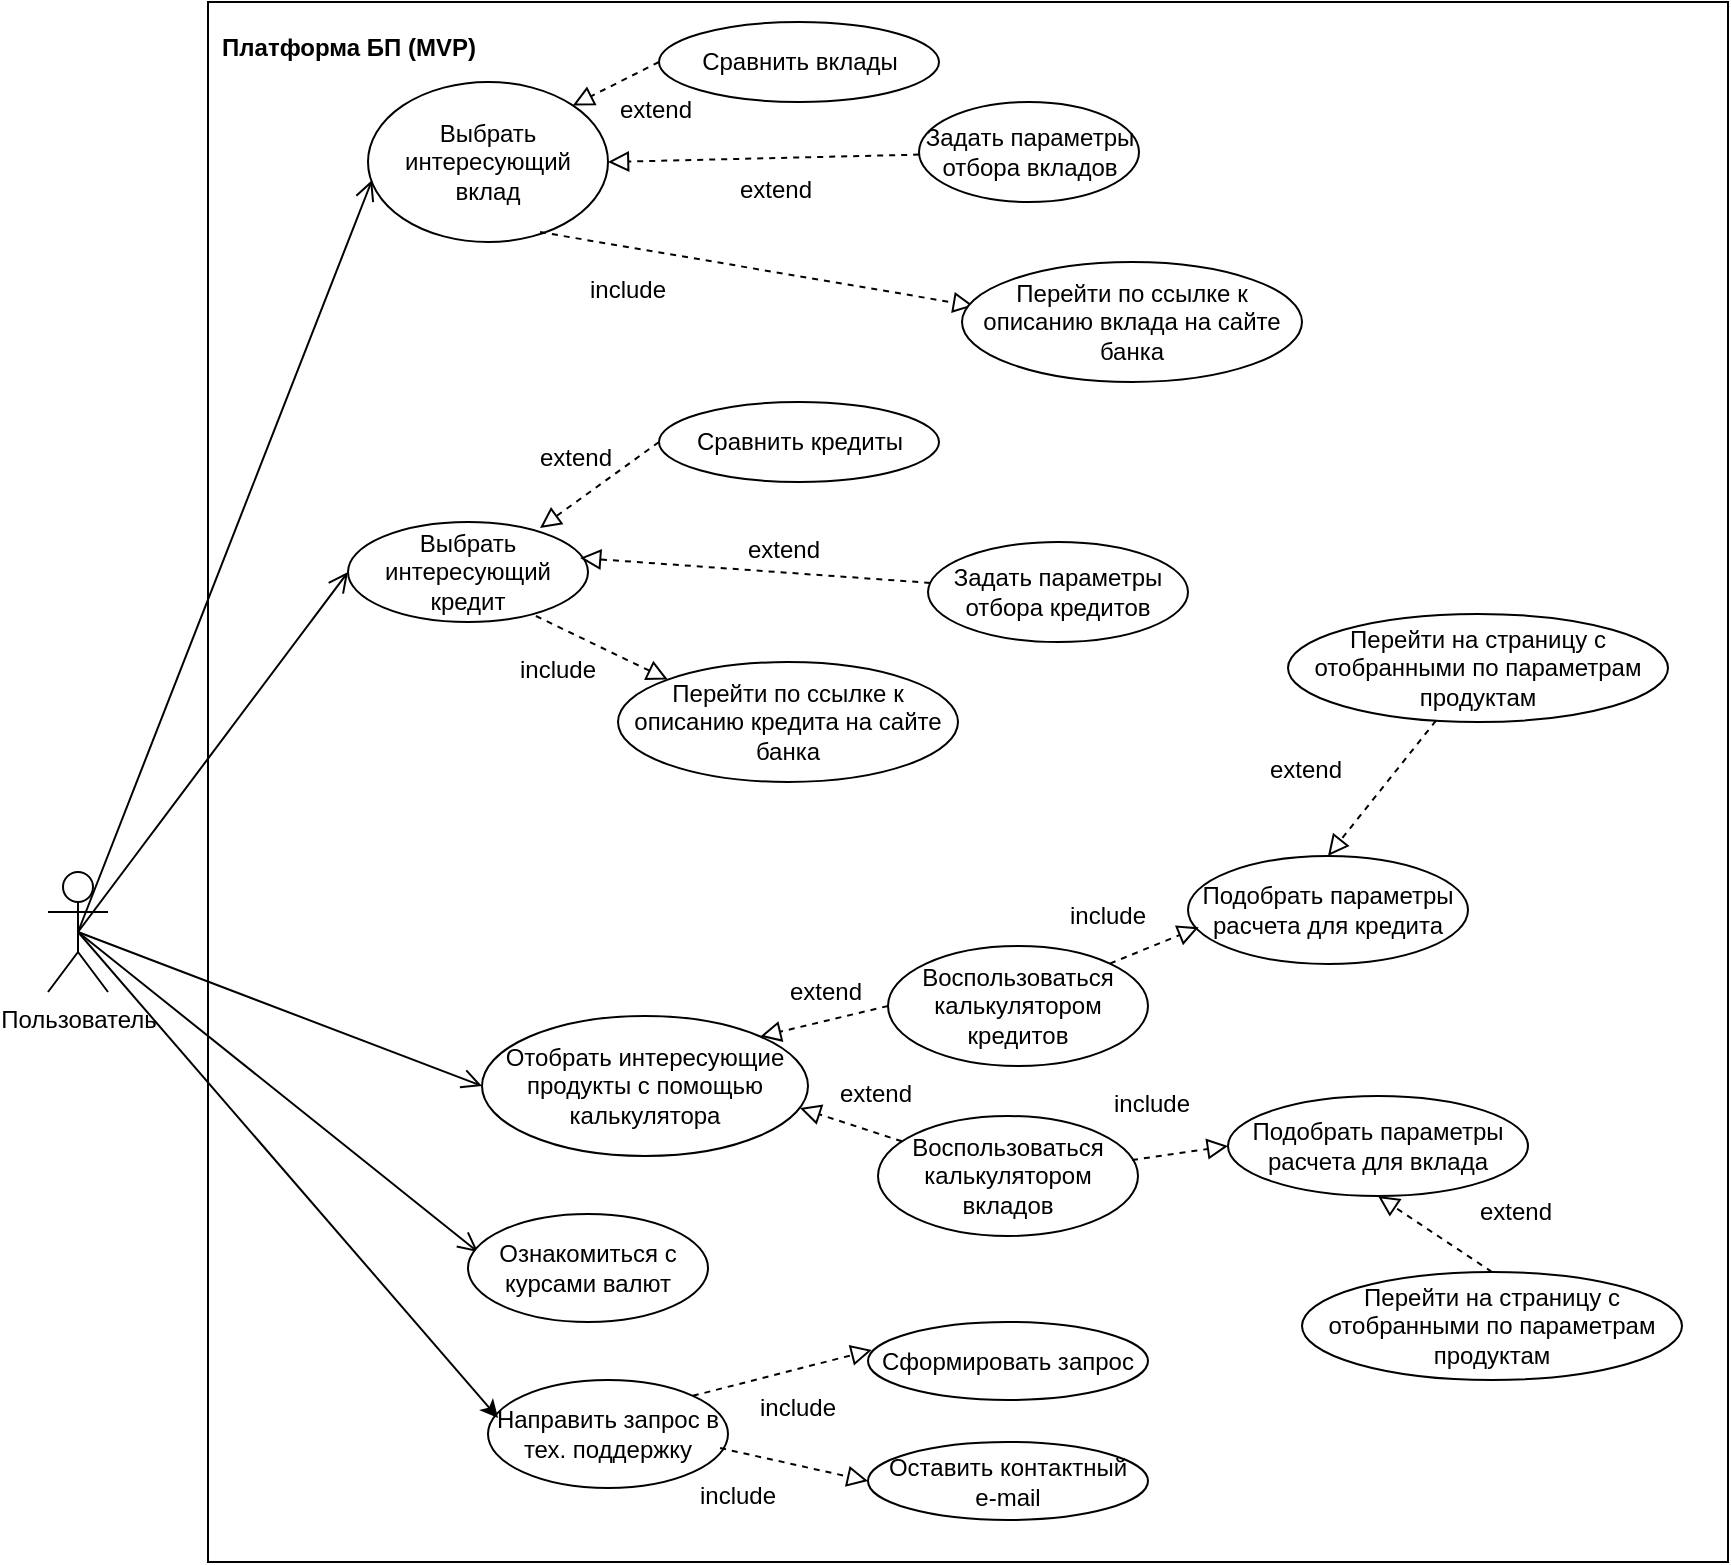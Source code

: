 <mxfile version="22.1.6" type="device" pages="2">
  <diagram name="Пользователь" id="MA6viU8883pj1xrTaJaR">
    <mxGraphModel dx="1148" dy="1112" grid="1" gridSize="10" guides="1" tooltips="1" connect="1" arrows="1" fold="1" page="1" pageScale="1" pageWidth="827" pageHeight="1169" math="0" shadow="0">
      <root>
        <mxCell id="G4E5O6nOKfDLFmH1mNvY-0" />
        <mxCell id="G4E5O6nOKfDLFmH1mNvY-1" parent="G4E5O6nOKfDLFmH1mNvY-0" />
        <mxCell id="G4E5O6nOKfDLFmH1mNvY-2" value="" style="html=1;whiteSpace=wrap;" parent="G4E5O6nOKfDLFmH1mNvY-1" vertex="1">
          <mxGeometry x="150" y="90" width="760" height="780" as="geometry" />
        </mxCell>
        <mxCell id="G4E5O6nOKfDLFmH1mNvY-3" value="Пользователь" style="shape=umlActor;verticalLabelPosition=bottom;verticalAlign=top;html=1;" parent="G4E5O6nOKfDLFmH1mNvY-1" vertex="1">
          <mxGeometry x="70" y="525" width="30" height="60" as="geometry" />
        </mxCell>
        <mxCell id="G4E5O6nOKfDLFmH1mNvY-4" value="Платформа БП (MVP)" style="text;align=center;fontStyle=1;verticalAlign=middle;spacingLeft=3;spacingRight=3;strokeColor=none;rotatable=0;points=[[0,0.5],[1,0.5]];portConstraint=eastwest;html=1;" parent="G4E5O6nOKfDLFmH1mNvY-1" vertex="1">
          <mxGeometry x="180" y="100" width="80" height="26" as="geometry" />
        </mxCell>
        <mxCell id="G4E5O6nOKfDLFmH1mNvY-5" value="" style="endArrow=open;startArrow=none;endFill=0;startFill=0;endSize=8;html=1;verticalAlign=bottom;labelBackgroundColor=none;strokeWidth=1;rounded=0;entryX=0.017;entryY=0.613;entryDx=0;entryDy=0;exitX=0.5;exitY=0.5;exitDx=0;exitDy=0;exitPerimeter=0;entryPerimeter=0;" parent="G4E5O6nOKfDLFmH1mNvY-1" source="G4E5O6nOKfDLFmH1mNvY-3" target="G4E5O6nOKfDLFmH1mNvY-15" edge="1">
          <mxGeometry width="160" relative="1" as="geometry">
            <mxPoint x="140" y="550" as="sourcePoint" />
            <mxPoint x="200" y="200" as="targetPoint" />
          </mxGeometry>
        </mxCell>
        <mxCell id="G4E5O6nOKfDLFmH1mNvY-6" value="" style="endArrow=open;startArrow=none;endFill=0;startFill=0;endSize=8;html=1;verticalAlign=bottom;labelBackgroundColor=none;strokeWidth=1;rounded=0;entryX=0;entryY=0.5;entryDx=0;entryDy=0;exitX=0.5;exitY=0.5;exitDx=0;exitDy=0;exitPerimeter=0;" parent="G4E5O6nOKfDLFmH1mNvY-1" source="G4E5O6nOKfDLFmH1mNvY-3" target="G4E5O6nOKfDLFmH1mNvY-18" edge="1">
          <mxGeometry width="160" relative="1" as="geometry">
            <mxPoint x="-130" y="740" as="sourcePoint" />
            <mxPoint x="200" y="425" as="targetPoint" />
          </mxGeometry>
        </mxCell>
        <mxCell id="G4E5O6nOKfDLFmH1mNvY-7" value="" style="endArrow=open;startArrow=none;endFill=0;startFill=0;endSize=8;html=1;verticalAlign=bottom;labelBackgroundColor=none;strokeWidth=1;rounded=0;exitX=0.5;exitY=0.5;exitDx=0;exitDy=0;exitPerimeter=0;entryX=0.042;entryY=0.352;entryDx=0;entryDy=0;entryPerimeter=0;" parent="G4E5O6nOKfDLFmH1mNvY-1" source="G4E5O6nOKfDLFmH1mNvY-3" target="sAtTUOMr5M9MyBgrF_sK-12" edge="1">
          <mxGeometry width="160" relative="1" as="geometry">
            <mxPoint x="85" y="591" as="sourcePoint" />
            <mxPoint x="900" y="746" as="targetPoint" />
          </mxGeometry>
        </mxCell>
        <mxCell id="G4E5O6nOKfDLFmH1mNvY-15" value="Выбрать интересующий вклад" style="ellipse;whiteSpace=wrap;html=1;" parent="G4E5O6nOKfDLFmH1mNvY-1" vertex="1">
          <mxGeometry x="230" y="130" width="120" height="80" as="geometry" />
        </mxCell>
        <mxCell id="G4E5O6nOKfDLFmH1mNvY-16" value="Сравнить вклады" style="ellipse;whiteSpace=wrap;html=1;" parent="G4E5O6nOKfDLFmH1mNvY-1" vertex="1">
          <mxGeometry x="375.5" y="100" width="140" height="40" as="geometry" />
        </mxCell>
        <mxCell id="G4E5O6nOKfDLFmH1mNvY-18" value="Выбрать интересующий кредит" style="ellipse;whiteSpace=wrap;html=1;" parent="G4E5O6nOKfDLFmH1mNvY-1" vertex="1">
          <mxGeometry x="220" y="350" width="120" height="50" as="geometry" />
        </mxCell>
        <mxCell id="T6pxAiIOGO7lMblW-M1s-5" value="Отобрать интересующие продукты с помощью калькулятора" style="ellipse;whiteSpace=wrap;html=1;" parent="G4E5O6nOKfDLFmH1mNvY-1" vertex="1">
          <mxGeometry x="287" y="597" width="163" height="70" as="geometry" />
        </mxCell>
        <mxCell id="T6pxAiIOGO7lMblW-M1s-7" value="Задать параметры отбора вкладов" style="ellipse;whiteSpace=wrap;html=1;" parent="G4E5O6nOKfDLFmH1mNvY-1" vertex="1">
          <mxGeometry x="505.5" y="140" width="110" height="50" as="geometry" />
        </mxCell>
        <mxCell id="T6pxAiIOGO7lMblW-M1s-9" value="" style="endArrow=block;startArrow=none;endFill=0;startFill=0;endSize=8;html=1;verticalAlign=bottom;dashed=1;labelBackgroundColor=none;rounded=0;exitX=0.717;exitY=0.938;exitDx=0;exitDy=0;exitPerimeter=0;entryX=0.035;entryY=0.367;entryDx=0;entryDy=0;entryPerimeter=0;" parent="G4E5O6nOKfDLFmH1mNvY-1" source="G4E5O6nOKfDLFmH1mNvY-15" target="T6pxAiIOGO7lMblW-M1s-10" edge="1">
          <mxGeometry width="160" relative="1" as="geometry">
            <mxPoint x="480" y="590" as="sourcePoint" />
            <mxPoint x="640" y="590" as="targetPoint" />
          </mxGeometry>
        </mxCell>
        <mxCell id="T6pxAiIOGO7lMblW-M1s-10" value="Перейти по ссылке к описанию вклада на сайте банка" style="ellipse;whiteSpace=wrap;html=1;" parent="G4E5O6nOKfDLFmH1mNvY-1" vertex="1">
          <mxGeometry x="527" y="220" width="170" height="60" as="geometry" />
        </mxCell>
        <mxCell id="lNUYj-rpbkgt6pPpw4qf-0" value="" style="endArrow=block;startArrow=none;endFill=0;startFill=0;endSize=8;html=1;verticalAlign=bottom;dashed=1;labelBackgroundColor=none;rounded=0;exitX=0;exitY=0.5;exitDx=0;exitDy=0;entryX=1;entryY=0;entryDx=0;entryDy=0;" parent="G4E5O6nOKfDLFmH1mNvY-1" source="G4E5O6nOKfDLFmH1mNvY-16" target="G4E5O6nOKfDLFmH1mNvY-15" edge="1">
          <mxGeometry width="160" relative="1" as="geometry">
            <mxPoint x="530" y="260" as="sourcePoint" />
            <mxPoint x="690" y="260" as="targetPoint" />
          </mxGeometry>
        </mxCell>
        <mxCell id="lNUYj-rpbkgt6pPpw4qf-1" value="" style="endArrow=block;startArrow=none;endFill=0;startFill=0;endSize=8;html=1;verticalAlign=bottom;dashed=1;labelBackgroundColor=none;rounded=0;entryX=1;entryY=0.5;entryDx=0;entryDy=0;" parent="G4E5O6nOKfDLFmH1mNvY-1" source="T6pxAiIOGO7lMblW-M1s-7" target="G4E5O6nOKfDLFmH1mNvY-15" edge="1">
          <mxGeometry width="160" relative="1" as="geometry">
            <mxPoint x="590" y="240" as="sourcePoint" />
            <mxPoint x="750" y="240" as="targetPoint" />
          </mxGeometry>
        </mxCell>
        <mxCell id="sAtTUOMr5M9MyBgrF_sK-3" value="" style="endArrow=open;startArrow=none;endFill=0;startFill=0;endSize=8;html=1;verticalAlign=bottom;labelBackgroundColor=none;strokeWidth=1;rounded=0;exitX=0.5;exitY=0.5;exitDx=0;exitDy=0;exitPerimeter=0;entryX=0;entryY=0.5;entryDx=0;entryDy=0;" parent="G4E5O6nOKfDLFmH1mNvY-1" source="G4E5O6nOKfDLFmH1mNvY-3" target="T6pxAiIOGO7lMblW-M1s-5" edge="1">
          <mxGeometry width="160" relative="1" as="geometry">
            <mxPoint x="95" y="565" as="sourcePoint" />
            <mxPoint x="260" y="573" as="targetPoint" />
          </mxGeometry>
        </mxCell>
        <mxCell id="sAtTUOMr5M9MyBgrF_sK-5" value="extend" style="text;strokeColor=none;fillColor=none;align=left;verticalAlign=top;spacingLeft=4;spacingRight=4;overflow=hidden;rotatable=0;points=[[0,0.5],[1,0.5]];portConstraint=eastwest;whiteSpace=wrap;html=1;" parent="G4E5O6nOKfDLFmH1mNvY-1" vertex="1">
          <mxGeometry x="350" y="130" width="100" height="26" as="geometry" />
        </mxCell>
        <mxCell id="sAtTUOMr5M9MyBgrF_sK-12" value="Ознакомиться с курсами валют" style="ellipse;whiteSpace=wrap;html=1;" parent="G4E5O6nOKfDLFmH1mNvY-1" vertex="1">
          <mxGeometry x="280" y="696" width="120" height="54" as="geometry" />
        </mxCell>
        <mxCell id="sAtTUOMr5M9MyBgrF_sK-19" value="Направить запрос в тех. поддержку" style="ellipse;whiteSpace=wrap;html=1;" parent="G4E5O6nOKfDLFmH1mNvY-1" vertex="1">
          <mxGeometry x="290" y="779" width="120" height="54" as="geometry" />
        </mxCell>
        <mxCell id="FNqzMf3y_65X0oCvuve8-0" value="" style="endArrow=classic;html=1;rounded=0;exitX=0.5;exitY=0.5;exitDx=0;exitDy=0;exitPerimeter=0;entryX=0.042;entryY=0.352;entryDx=0;entryDy=0;entryPerimeter=0;" parent="G4E5O6nOKfDLFmH1mNvY-1" source="G4E5O6nOKfDLFmH1mNvY-3" target="sAtTUOMr5M9MyBgrF_sK-19" edge="1">
          <mxGeometry width="50" height="50" relative="1" as="geometry">
            <mxPoint x="240" y="810" as="sourcePoint" />
            <mxPoint x="290" y="760" as="targetPoint" />
          </mxGeometry>
        </mxCell>
        <mxCell id="BnYfTs3BJqwW0Yl9SiLu-0" value="Сформировать запрос" style="ellipse;whiteSpace=wrap;html=1;" parent="G4E5O6nOKfDLFmH1mNvY-1" vertex="1">
          <mxGeometry x="480" y="750" width="140" height="39" as="geometry" />
        </mxCell>
        <mxCell id="BnYfTs3BJqwW0Yl9SiLu-1" value="Оставить контактный &lt;br&gt;e-mail" style="ellipse;whiteSpace=wrap;html=1;" parent="G4E5O6nOKfDLFmH1mNvY-1" vertex="1">
          <mxGeometry x="480" y="810" width="140" height="39" as="geometry" />
        </mxCell>
        <mxCell id="BnYfTs3BJqwW0Yl9SiLu-2" value="" style="endArrow=block;startArrow=none;endFill=0;startFill=0;endSize=8;html=1;verticalAlign=bottom;dashed=1;labelBackgroundColor=none;rounded=0;exitX=1;exitY=0;exitDx=0;exitDy=0;entryX=0.014;entryY=0.359;entryDx=0;entryDy=0;entryPerimeter=0;" parent="G4E5O6nOKfDLFmH1mNvY-1" source="sAtTUOMr5M9MyBgrF_sK-19" target="BnYfTs3BJqwW0Yl9SiLu-0" edge="1">
          <mxGeometry width="160" relative="1" as="geometry">
            <mxPoint x="540" y="660" as="sourcePoint" />
            <mxPoint x="790" y="695" as="targetPoint" />
          </mxGeometry>
        </mxCell>
        <mxCell id="BnYfTs3BJqwW0Yl9SiLu-3" value="" style="endArrow=block;startArrow=none;endFill=0;startFill=0;endSize=8;html=1;verticalAlign=bottom;dashed=1;labelBackgroundColor=none;rounded=0;exitX=0.967;exitY=0.63;exitDx=0;exitDy=0;entryX=0;entryY=0.5;entryDx=0;entryDy=0;exitPerimeter=0;" parent="G4E5O6nOKfDLFmH1mNvY-1" source="sAtTUOMr5M9MyBgrF_sK-19" target="BnYfTs3BJqwW0Yl9SiLu-1" edge="1">
          <mxGeometry width="160" relative="1" as="geometry">
            <mxPoint x="402" y="797" as="sourcePoint" />
            <mxPoint x="492" y="774" as="targetPoint" />
          </mxGeometry>
        </mxCell>
        <mxCell id="BnYfTs3BJqwW0Yl9SiLu-4" value="include" style="text;strokeColor=none;fillColor=none;align=left;verticalAlign=top;spacingLeft=4;spacingRight=4;overflow=hidden;rotatable=0;points=[[0,0.5],[1,0.5]];portConstraint=eastwest;whiteSpace=wrap;html=1;" parent="G4E5O6nOKfDLFmH1mNvY-1" vertex="1">
          <mxGeometry x="390" y="823" width="100" height="26" as="geometry" />
        </mxCell>
        <mxCell id="BnYfTs3BJqwW0Yl9SiLu-6" value="include" style="text;strokeColor=none;fillColor=none;align=left;verticalAlign=top;spacingLeft=4;spacingRight=4;overflow=hidden;rotatable=0;points=[[0,0.5],[1,0.5]];portConstraint=eastwest;whiteSpace=wrap;html=1;" parent="G4E5O6nOKfDLFmH1mNvY-1" vertex="1">
          <mxGeometry x="420" y="779" width="100" height="26" as="geometry" />
        </mxCell>
        <mxCell id="BnYfTs3BJqwW0Yl9SiLu-8" value="extend" style="text;strokeColor=none;fillColor=none;align=left;verticalAlign=top;spacingLeft=4;spacingRight=4;overflow=hidden;rotatable=0;points=[[0,0.5],[1,0.5]];portConstraint=eastwest;whiteSpace=wrap;html=1;" parent="G4E5O6nOKfDLFmH1mNvY-1" vertex="1">
          <mxGeometry x="410" y="170" width="100" height="26" as="geometry" />
        </mxCell>
        <mxCell id="BnYfTs3BJqwW0Yl9SiLu-11" value="include" style="text;strokeColor=none;fillColor=none;align=left;verticalAlign=top;spacingLeft=4;spacingRight=4;overflow=hidden;rotatable=0;points=[[0,0.5],[1,0.5]];portConstraint=eastwest;whiteSpace=wrap;html=1;" parent="G4E5O6nOKfDLFmH1mNvY-1" vertex="1">
          <mxGeometry x="335" y="220" width="100" height="26" as="geometry" />
        </mxCell>
        <mxCell id="BnYfTs3BJqwW0Yl9SiLu-14" value="Сравнить кредиты" style="ellipse;whiteSpace=wrap;html=1;" parent="G4E5O6nOKfDLFmH1mNvY-1" vertex="1">
          <mxGeometry x="375.5" y="290" width="140" height="40" as="geometry" />
        </mxCell>
        <mxCell id="BnYfTs3BJqwW0Yl9SiLu-15" value="Задать параметры отбора кредитов" style="ellipse;whiteSpace=wrap;html=1;" parent="G4E5O6nOKfDLFmH1mNvY-1" vertex="1">
          <mxGeometry x="510" y="360" width="130" height="50" as="geometry" />
        </mxCell>
        <mxCell id="BnYfTs3BJqwW0Yl9SiLu-16" value="Перейти по ссылке к описанию кредита на сайте банка" style="ellipse;whiteSpace=wrap;html=1;" parent="G4E5O6nOKfDLFmH1mNvY-1" vertex="1">
          <mxGeometry x="355" y="420" width="170" height="60" as="geometry" />
        </mxCell>
        <mxCell id="BnYfTs3BJqwW0Yl9SiLu-17" value="" style="endArrow=block;startArrow=none;endFill=0;startFill=0;endSize=8;html=1;verticalAlign=bottom;dashed=1;labelBackgroundColor=none;rounded=0;exitX=0;exitY=0.5;exitDx=0;exitDy=0;entryX=0.8;entryY=0.06;entryDx=0;entryDy=0;entryPerimeter=0;" parent="G4E5O6nOKfDLFmH1mNvY-1" source="BnYfTs3BJqwW0Yl9SiLu-14" target="G4E5O6nOKfDLFmH1mNvY-18" edge="1">
          <mxGeometry width="160" relative="1" as="geometry">
            <mxPoint x="598" y="460" as="sourcePoint" />
            <mxPoint x="400" y="342" as="targetPoint" />
          </mxGeometry>
        </mxCell>
        <mxCell id="BnYfTs3BJqwW0Yl9SiLu-18" value="" style="endArrow=block;startArrow=none;endFill=0;startFill=0;endSize=8;html=1;verticalAlign=bottom;dashed=1;labelBackgroundColor=none;rounded=0;entryX=0.967;entryY=0.36;entryDx=0;entryDy=0;entryPerimeter=0;" parent="G4E5O6nOKfDLFmH1mNvY-1" source="BnYfTs3BJqwW0Yl9SiLu-15" target="G4E5O6nOKfDLFmH1mNvY-18" edge="1">
          <mxGeometry width="160" relative="1" as="geometry">
            <mxPoint x="658" y="440" as="sourcePoint" />
            <mxPoint x="418" y="370" as="targetPoint" />
          </mxGeometry>
        </mxCell>
        <mxCell id="BnYfTs3BJqwW0Yl9SiLu-19" value="extend" style="text;strokeColor=none;fillColor=none;align=left;verticalAlign=top;spacingLeft=4;spacingRight=4;overflow=hidden;rotatable=0;points=[[0,0.5],[1,0.5]];portConstraint=eastwest;whiteSpace=wrap;html=1;" parent="G4E5O6nOKfDLFmH1mNvY-1" vertex="1">
          <mxGeometry x="310" y="304" width="100" height="26" as="geometry" />
        </mxCell>
        <mxCell id="BnYfTs3BJqwW0Yl9SiLu-20" value="extend" style="text;strokeColor=none;fillColor=none;align=left;verticalAlign=top;spacingLeft=4;spacingRight=4;overflow=hidden;rotatable=0;points=[[0,0.5],[1,0.5]];portConstraint=eastwest;whiteSpace=wrap;html=1;" parent="G4E5O6nOKfDLFmH1mNvY-1" vertex="1">
          <mxGeometry x="414" y="350" width="100" height="26" as="geometry" />
        </mxCell>
        <mxCell id="BnYfTs3BJqwW0Yl9SiLu-22" value="include" style="text;strokeColor=none;fillColor=none;align=left;verticalAlign=top;spacingLeft=4;spacingRight=4;overflow=hidden;rotatable=0;points=[[0,0.5],[1,0.5]];portConstraint=eastwest;whiteSpace=wrap;html=1;" parent="G4E5O6nOKfDLFmH1mNvY-1" vertex="1">
          <mxGeometry x="300" y="410" width="100" height="26" as="geometry" />
        </mxCell>
        <mxCell id="BnYfTs3BJqwW0Yl9SiLu-25" value="" style="endArrow=block;startArrow=none;endFill=0;startFill=0;endSize=8;html=1;verticalAlign=bottom;dashed=1;labelBackgroundColor=none;rounded=0;exitX=0.783;exitY=0.94;exitDx=0;exitDy=0;exitPerimeter=0;entryX=0;entryY=0;entryDx=0;entryDy=0;" parent="G4E5O6nOKfDLFmH1mNvY-1" source="G4E5O6nOKfDLFmH1mNvY-18" target="BnYfTs3BJqwW0Yl9SiLu-16" edge="1">
          <mxGeometry width="160" relative="1" as="geometry">
            <mxPoint x="375.5" y="489" as="sourcePoint" />
            <mxPoint x="592.5" y="526" as="targetPoint" />
          </mxGeometry>
        </mxCell>
        <mxCell id="BnYfTs3BJqwW0Yl9SiLu-27" value="Воспользоваться калькулятором кредитов" style="ellipse;whiteSpace=wrap;html=1;" parent="G4E5O6nOKfDLFmH1mNvY-1" vertex="1">
          <mxGeometry x="490" y="562" width="130" height="60" as="geometry" />
        </mxCell>
        <mxCell id="BnYfTs3BJqwW0Yl9SiLu-28" value="Воспользоваться калькулятором вкладов" style="ellipse;whiteSpace=wrap;html=1;" parent="G4E5O6nOKfDLFmH1mNvY-1" vertex="1">
          <mxGeometry x="485" y="647" width="130" height="60" as="geometry" />
        </mxCell>
        <mxCell id="BnYfTs3BJqwW0Yl9SiLu-29" value="" style="endArrow=block;startArrow=none;endFill=0;startFill=0;endSize=8;html=1;verticalAlign=bottom;dashed=1;labelBackgroundColor=none;rounded=0;entryX=1;entryY=0;entryDx=0;entryDy=0;exitX=0;exitY=0.5;exitDx=0;exitDy=0;" parent="G4E5O6nOKfDLFmH1mNvY-1" source="BnYfTs3BJqwW0Yl9SiLu-27" target="T6pxAiIOGO7lMblW-M1s-5" edge="1">
          <mxGeometry width="160" relative="1" as="geometry">
            <mxPoint x="727.5" y="529" as="sourcePoint" />
            <mxPoint x="562.5" y="517" as="targetPoint" />
          </mxGeometry>
        </mxCell>
        <mxCell id="BnYfTs3BJqwW0Yl9SiLu-30" value="" style="endArrow=block;startArrow=none;endFill=0;startFill=0;endSize=8;html=1;verticalAlign=bottom;dashed=1;labelBackgroundColor=none;rounded=0;entryX=0.975;entryY=0.657;entryDx=0;entryDy=0;entryPerimeter=0;" parent="G4E5O6nOKfDLFmH1mNvY-1" source="BnYfTs3BJqwW0Yl9SiLu-28" target="T6pxAiIOGO7lMblW-M1s-5" edge="1">
          <mxGeometry width="160" relative="1" as="geometry">
            <mxPoint x="500" y="602" as="sourcePoint" />
            <mxPoint x="436" y="617" as="targetPoint" />
          </mxGeometry>
        </mxCell>
        <mxCell id="BnYfTs3BJqwW0Yl9SiLu-31" value="extend" style="text;strokeColor=none;fillColor=none;align=left;verticalAlign=top;spacingLeft=4;spacingRight=4;overflow=hidden;rotatable=0;points=[[0,0.5],[1,0.5]];portConstraint=eastwest;whiteSpace=wrap;html=1;" parent="G4E5O6nOKfDLFmH1mNvY-1" vertex="1">
          <mxGeometry x="435" y="571" width="100" height="26" as="geometry" />
        </mxCell>
        <mxCell id="BnYfTs3BJqwW0Yl9SiLu-32" value="extend" style="text;strokeColor=none;fillColor=none;align=left;verticalAlign=top;spacingLeft=4;spacingRight=4;overflow=hidden;rotatable=0;points=[[0,0.5],[1,0.5]];portConstraint=eastwest;whiteSpace=wrap;html=1;" parent="G4E5O6nOKfDLFmH1mNvY-1" vertex="1">
          <mxGeometry x="460" y="622" width="100" height="26" as="geometry" />
        </mxCell>
        <mxCell id="BnYfTs3BJqwW0Yl9SiLu-33" value="Подобрать параметры расчета для кредита" style="ellipse;whiteSpace=wrap;html=1;" parent="G4E5O6nOKfDLFmH1mNvY-1" vertex="1">
          <mxGeometry x="640" y="517" width="140" height="54" as="geometry" />
        </mxCell>
        <mxCell id="BnYfTs3BJqwW0Yl9SiLu-34" value="Подобрать параметры расчета для вклада" style="ellipse;whiteSpace=wrap;html=1;" parent="G4E5O6nOKfDLFmH1mNvY-1" vertex="1">
          <mxGeometry x="660" y="637" width="150" height="50" as="geometry" />
        </mxCell>
        <mxCell id="BnYfTs3BJqwW0Yl9SiLu-35" value="" style="endArrow=block;startArrow=none;endFill=0;startFill=0;endSize=8;html=1;verticalAlign=bottom;dashed=1;labelBackgroundColor=none;rounded=0;exitX=1;exitY=0;exitDx=0;exitDy=0;entryX=0.038;entryY=0.66;entryDx=0;entryDy=0;entryPerimeter=0;" parent="G4E5O6nOKfDLFmH1mNvY-1" source="BnYfTs3BJqwW0Yl9SiLu-27" target="BnYfTs3BJqwW0Yl9SiLu-33" edge="1">
          <mxGeometry width="160" relative="1" as="geometry">
            <mxPoint x="326" y="252" as="sourcePoint" />
            <mxPoint x="543" y="289" as="targetPoint" />
          </mxGeometry>
        </mxCell>
        <mxCell id="BnYfTs3BJqwW0Yl9SiLu-36" value="" style="endArrow=block;startArrow=none;endFill=0;startFill=0;endSize=8;html=1;verticalAlign=bottom;dashed=1;labelBackgroundColor=none;rounded=0;exitX=0.977;exitY=0.367;exitDx=0;exitDy=0;entryX=0;entryY=0.5;entryDx=0;entryDy=0;exitPerimeter=0;" parent="G4E5O6nOKfDLFmH1mNvY-1" source="BnYfTs3BJqwW0Yl9SiLu-28" target="BnYfTs3BJqwW0Yl9SiLu-34" edge="1">
          <mxGeometry width="160" relative="1" as="geometry">
            <mxPoint x="611" y="581" as="sourcePoint" />
            <mxPoint x="655" y="564" as="targetPoint" />
          </mxGeometry>
        </mxCell>
        <mxCell id="BnYfTs3BJqwW0Yl9SiLu-37" value="include" style="text;strokeColor=none;fillColor=none;align=left;verticalAlign=top;spacingLeft=4;spacingRight=4;overflow=hidden;rotatable=0;points=[[0,0.5],[1,0.5]];portConstraint=eastwest;whiteSpace=wrap;html=1;" parent="G4E5O6nOKfDLFmH1mNvY-1" vertex="1">
          <mxGeometry x="575" y="533" width="100" height="26" as="geometry" />
        </mxCell>
        <mxCell id="BnYfTs3BJqwW0Yl9SiLu-38" value="include" style="text;strokeColor=none;fillColor=none;align=left;verticalAlign=top;spacingLeft=4;spacingRight=4;overflow=hidden;rotatable=0;points=[[0,0.5],[1,0.5]];portConstraint=eastwest;whiteSpace=wrap;html=1;" parent="G4E5O6nOKfDLFmH1mNvY-1" vertex="1">
          <mxGeometry x="597" y="627" width="100" height="26" as="geometry" />
        </mxCell>
        <mxCell id="BnYfTs3BJqwW0Yl9SiLu-39" value="Перейти на страницу с отобранными по параметрам продуктам" style="ellipse;whiteSpace=wrap;html=1;" parent="G4E5O6nOKfDLFmH1mNvY-1" vertex="1">
          <mxGeometry x="690" y="396" width="190" height="54" as="geometry" />
        </mxCell>
        <mxCell id="BnYfTs3BJqwW0Yl9SiLu-40" value="" style="endArrow=block;startArrow=none;endFill=0;startFill=0;endSize=8;html=1;verticalAlign=bottom;dashed=1;labelBackgroundColor=none;rounded=0;entryX=0.5;entryY=0;entryDx=0;entryDy=0;" parent="G4E5O6nOKfDLFmH1mNvY-1" source="BnYfTs3BJqwW0Yl9SiLu-39" target="BnYfTs3BJqwW0Yl9SiLu-33" edge="1">
          <mxGeometry width="160" relative="1" as="geometry">
            <mxPoint x="622" y="679" as="sourcePoint" />
            <mxPoint x="670" y="672" as="targetPoint" />
          </mxGeometry>
        </mxCell>
        <mxCell id="1pVvBrPJkqvdymT6EuiX-0" value="extend" style="text;strokeColor=none;fillColor=none;align=left;verticalAlign=top;spacingLeft=4;spacingRight=4;overflow=hidden;rotatable=0;points=[[0,0.5],[1,0.5]];portConstraint=eastwest;whiteSpace=wrap;html=1;" vertex="1" parent="G4E5O6nOKfDLFmH1mNvY-1">
          <mxGeometry x="675" y="460" width="100" height="26" as="geometry" />
        </mxCell>
        <mxCell id="1pVvBrPJkqvdymT6EuiX-1" value="Перейти на страницу с отобранными по параметрам продуктам" style="ellipse;whiteSpace=wrap;html=1;" vertex="1" parent="G4E5O6nOKfDLFmH1mNvY-1">
          <mxGeometry x="697" y="725" width="190" height="54" as="geometry" />
        </mxCell>
        <mxCell id="1pVvBrPJkqvdymT6EuiX-2" value="extend" style="text;strokeColor=none;fillColor=none;align=left;verticalAlign=top;spacingLeft=4;spacingRight=4;overflow=hidden;rotatable=0;points=[[0,0.5],[1,0.5]];portConstraint=eastwest;whiteSpace=wrap;html=1;" vertex="1" parent="G4E5O6nOKfDLFmH1mNvY-1">
          <mxGeometry x="780" y="681" width="100" height="26" as="geometry" />
        </mxCell>
        <mxCell id="1pVvBrPJkqvdymT6EuiX-3" value="" style="endArrow=block;startArrow=none;endFill=0;startFill=0;endSize=8;html=1;verticalAlign=bottom;dashed=1;labelBackgroundColor=none;rounded=0;entryX=0.5;entryY=1;entryDx=0;entryDy=0;exitX=0.5;exitY=0;exitDx=0;exitDy=0;" edge="1" parent="G4E5O6nOKfDLFmH1mNvY-1" source="1pVvBrPJkqvdymT6EuiX-1" target="BnYfTs3BJqwW0Yl9SiLu-34">
          <mxGeometry width="160" relative="1" as="geometry">
            <mxPoint x="774" y="459" as="sourcePoint" />
            <mxPoint x="720" y="527" as="targetPoint" />
          </mxGeometry>
        </mxCell>
      </root>
    </mxGraphModel>
  </diagram>
  <diagram name="Администратор" id="O_QX8diR68DjhLYVEfDX">
    <mxGraphModel dx="1148" dy="1112" grid="1" gridSize="10" guides="1" tooltips="1" connect="1" arrows="1" fold="1" page="1" pageScale="1" pageWidth="827" pageHeight="1169" math="0" shadow="0">
      <root>
        <mxCell id="sGE3Aj6bg20-IdFjZEWv-0" />
        <mxCell id="sGE3Aj6bg20-IdFjZEWv-1" parent="sGE3Aj6bg20-IdFjZEWv-0" />
        <mxCell id="sGE3Aj6bg20-IdFjZEWv-2" value="" style="html=1;whiteSpace=wrap;" parent="sGE3Aj6bg20-IdFjZEWv-1" vertex="1">
          <mxGeometry x="150" y="90" width="610" height="780" as="geometry" />
        </mxCell>
        <mxCell id="sGE3Aj6bg20-IdFjZEWv-3" value="Администратор" style="shape=umlActor;verticalLabelPosition=bottom;verticalAlign=top;html=1;" parent="sGE3Aj6bg20-IdFjZEWv-1" vertex="1">
          <mxGeometry x="70" y="525" width="30" height="60" as="geometry" />
        </mxCell>
        <mxCell id="sGE3Aj6bg20-IdFjZEWv-4" value="Платформа БП (MVP)" style="text;align=center;fontStyle=1;verticalAlign=middle;spacingLeft=3;spacingRight=3;strokeColor=none;rotatable=0;points=[[0,0.5],[1,0.5]];portConstraint=eastwest;html=1;" parent="sGE3Aj6bg20-IdFjZEWv-1" vertex="1">
          <mxGeometry x="180" y="100" width="80" height="26" as="geometry" />
        </mxCell>
        <mxCell id="sGE3Aj6bg20-IdFjZEWv-6" value="" style="endArrow=open;startArrow=none;endFill=0;startFill=0;endSize=8;html=1;verticalAlign=bottom;labelBackgroundColor=none;strokeWidth=1;rounded=0;entryX=0.208;entryY=0.94;entryDx=0;entryDy=0;exitX=0.5;exitY=0.5;exitDx=0;exitDy=0;exitPerimeter=0;entryPerimeter=0;" parent="sGE3Aj6bg20-IdFjZEWv-1" source="sGE3Aj6bg20-IdFjZEWv-3" target="sGE3Aj6bg20-IdFjZEWv-10" edge="1">
          <mxGeometry width="160" relative="1" as="geometry">
            <mxPoint x="-130" y="740" as="sourcePoint" />
            <mxPoint x="200" y="425" as="targetPoint" />
          </mxGeometry>
        </mxCell>
        <mxCell id="sGE3Aj6bg20-IdFjZEWv-7" value="" style="endArrow=open;startArrow=none;endFill=0;startFill=0;endSize=8;html=1;verticalAlign=bottom;labelBackgroundColor=none;strokeWidth=1;rounded=0;exitX=0.5;exitY=0.5;exitDx=0;exitDy=0;exitPerimeter=0;entryX=0.042;entryY=0.352;entryDx=0;entryDy=0;entryPerimeter=0;" parent="sGE3Aj6bg20-IdFjZEWv-1" source="sGE3Aj6bg20-IdFjZEWv-3" target="sGE3Aj6bg20-IdFjZEWv-19" edge="1">
          <mxGeometry width="160" relative="1" as="geometry">
            <mxPoint x="85" y="591" as="sourcePoint" />
            <mxPoint x="900" y="746" as="targetPoint" />
          </mxGeometry>
        </mxCell>
        <mxCell id="sGE3Aj6bg20-IdFjZEWv-10" value="Актуализировать перечень банков" style="ellipse;whiteSpace=wrap;html=1;" parent="sGE3Aj6bg20-IdFjZEWv-1" vertex="1">
          <mxGeometry x="200" y="220" width="120" height="50" as="geometry" />
        </mxCell>
        <mxCell id="sGE3Aj6bg20-IdFjZEWv-11" value="Актуализировать список вкладов" style="ellipse;whiteSpace=wrap;html=1;" parent="sGE3Aj6bg20-IdFjZEWv-1" vertex="1">
          <mxGeometry x="240" y="370" width="163" height="70" as="geometry" />
        </mxCell>
        <mxCell id="sGE3Aj6bg20-IdFjZEWv-17" value="" style="endArrow=open;startArrow=none;endFill=0;startFill=0;endSize=8;html=1;verticalAlign=bottom;labelBackgroundColor=none;strokeWidth=1;rounded=0;exitX=0.5;exitY=0.5;exitDx=0;exitDy=0;exitPerimeter=0;entryX=0;entryY=0.5;entryDx=0;entryDy=0;" parent="sGE3Aj6bg20-IdFjZEWv-1" source="sGE3Aj6bg20-IdFjZEWv-3" target="sGE3Aj6bg20-IdFjZEWv-11" edge="1">
          <mxGeometry width="160" relative="1" as="geometry">
            <mxPoint x="95" y="565" as="sourcePoint" />
            <mxPoint x="260" y="573" as="targetPoint" />
          </mxGeometry>
        </mxCell>
        <mxCell id="sGE3Aj6bg20-IdFjZEWv-19" value="Актуализировать список кредитов" style="ellipse;whiteSpace=wrap;html=1;" parent="sGE3Aj6bg20-IdFjZEWv-1" vertex="1">
          <mxGeometry x="310" y="505" width="120" height="54" as="geometry" />
        </mxCell>
        <mxCell id="sGE3Aj6bg20-IdFjZEWv-20" value="Направить ответ на запрос Пользователя" style="ellipse;whiteSpace=wrap;html=1;" parent="sGE3Aj6bg20-IdFjZEWv-1" vertex="1">
          <mxGeometry x="230" y="725" width="140" height="54" as="geometry" />
        </mxCell>
        <mxCell id="sGE3Aj6bg20-IdFjZEWv-21" value="" style="endArrow=classic;html=1;rounded=0;exitX=0.5;exitY=0.5;exitDx=0;exitDy=0;exitPerimeter=0;entryX=0.042;entryY=0.352;entryDx=0;entryDy=0;entryPerimeter=0;" parent="sGE3Aj6bg20-IdFjZEWv-1" source="sGE3Aj6bg20-IdFjZEWv-3" target="sGE3Aj6bg20-IdFjZEWv-20" edge="1">
          <mxGeometry width="50" height="50" relative="1" as="geometry">
            <mxPoint x="240" y="810" as="sourcePoint" />
            <mxPoint x="290" y="760" as="targetPoint" />
          </mxGeometry>
        </mxCell>
        <mxCell id="sGE3Aj6bg20-IdFjZEWv-22" value="Получить запрос Пользователя на e-mail Платформы" style="ellipse;whiteSpace=wrap;html=1;" parent="sGE3Aj6bg20-IdFjZEWv-1" vertex="1">
          <mxGeometry x="418.5" y="690" width="181.5" height="60" as="geometry" />
        </mxCell>
        <mxCell id="sGE3Aj6bg20-IdFjZEWv-23" value="Сформировать и направить ответ на запрос Пользователя на указанный e-mail" style="ellipse;whiteSpace=wrap;html=1;" parent="sGE3Aj6bg20-IdFjZEWv-1" vertex="1">
          <mxGeometry x="418.5" y="769.5" width="175" height="71" as="geometry" />
        </mxCell>
        <mxCell id="sGE3Aj6bg20-IdFjZEWv-24" value="" style="endArrow=block;startArrow=none;endFill=0;startFill=0;endSize=8;html=1;verticalAlign=bottom;dashed=1;labelBackgroundColor=none;rounded=0;exitX=1;exitY=0;exitDx=0;exitDy=0;entryX=0.014;entryY=0.359;entryDx=0;entryDy=0;entryPerimeter=0;" parent="sGE3Aj6bg20-IdFjZEWv-1" source="sGE3Aj6bg20-IdFjZEWv-20" target="sGE3Aj6bg20-IdFjZEWv-22" edge="1">
          <mxGeometry width="160" relative="1" as="geometry">
            <mxPoint x="540" y="660" as="sourcePoint" />
            <mxPoint x="790" y="695" as="targetPoint" />
          </mxGeometry>
        </mxCell>
        <mxCell id="sGE3Aj6bg20-IdFjZEWv-25" value="" style="endArrow=block;startArrow=none;endFill=0;startFill=0;endSize=8;html=1;verticalAlign=bottom;dashed=1;labelBackgroundColor=none;rounded=0;exitX=0.786;exitY=1.019;exitDx=0;exitDy=0;entryX=0;entryY=0.5;entryDx=0;entryDy=0;exitPerimeter=0;" parent="sGE3Aj6bg20-IdFjZEWv-1" source="sGE3Aj6bg20-IdFjZEWv-20" target="sGE3Aj6bg20-IdFjZEWv-23" edge="1">
          <mxGeometry width="160" relative="1" as="geometry">
            <mxPoint x="402" y="797" as="sourcePoint" />
            <mxPoint x="492" y="774" as="targetPoint" />
          </mxGeometry>
        </mxCell>
        <mxCell id="sGE3Aj6bg20-IdFjZEWv-26" value="include" style="text;strokeColor=none;fillColor=none;align=left;verticalAlign=top;spacingLeft=4;spacingRight=4;overflow=hidden;rotatable=0;points=[[0,0.5],[1,0.5]];portConstraint=eastwest;whiteSpace=wrap;html=1;" parent="sGE3Aj6bg20-IdFjZEWv-1" vertex="1">
          <mxGeometry x="333.5" y="792" width="100" height="26" as="geometry" />
        </mxCell>
        <mxCell id="sGE3Aj6bg20-IdFjZEWv-27" value="include" style="text;strokeColor=none;fillColor=none;align=left;verticalAlign=top;spacingLeft=4;spacingRight=4;overflow=hidden;rotatable=0;points=[[0,0.5],[1,0.5]];portConstraint=eastwest;whiteSpace=wrap;html=1;" parent="sGE3Aj6bg20-IdFjZEWv-1" vertex="1">
          <mxGeometry x="352" y="699" width="100" height="26" as="geometry" />
        </mxCell>
        <mxCell id="sGE3Aj6bg20-IdFjZEWv-34" value="Скорректировать запись о банке в БД" style="ellipse;whiteSpace=wrap;html=1;" parent="sGE3Aj6bg20-IdFjZEWv-1" vertex="1">
          <mxGeometry x="352" y="120" width="130" height="50" as="geometry" />
        </mxCell>
        <mxCell id="sGE3Aj6bg20-IdFjZEWv-37" value="" style="endArrow=block;startArrow=none;endFill=0;startFill=0;endSize=8;html=1;verticalAlign=bottom;dashed=1;labelBackgroundColor=none;rounded=0;entryX=0.967;entryY=0.36;entryDx=0;entryDy=0;entryPerimeter=0;" parent="sGE3Aj6bg20-IdFjZEWv-1" source="sGE3Aj6bg20-IdFjZEWv-34" target="sGE3Aj6bg20-IdFjZEWv-10" edge="1">
          <mxGeometry width="160" relative="1" as="geometry">
            <mxPoint x="658" y="440" as="sourcePoint" />
            <mxPoint x="418" y="370" as="targetPoint" />
          </mxGeometry>
        </mxCell>
        <mxCell id="sGE3Aj6bg20-IdFjZEWv-39" value="extend" style="text;strokeColor=none;fillColor=none;align=left;verticalAlign=top;spacingLeft=4;spacingRight=4;overflow=hidden;rotatable=0;points=[[0,0.5],[1,0.5]];portConstraint=eastwest;whiteSpace=wrap;html=1;" parent="sGE3Aj6bg20-IdFjZEWv-1" vertex="1">
          <mxGeometry x="343.5" y="194" width="100" height="26" as="geometry" />
        </mxCell>
        <mxCell id="sGE3Aj6bg20-IdFjZEWv-40" value="Внести запись о банке в БД" style="ellipse;whiteSpace=wrap;html=1;" parent="sGE3Aj6bg20-IdFjZEWv-1" vertex="1">
          <mxGeometry x="423.5" y="194" width="110" height="50" as="geometry" />
        </mxCell>
        <mxCell id="sGE3Aj6bg20-IdFjZEWv-42" value="" style="endArrow=block;startArrow=none;endFill=0;startFill=0;endSize=8;html=1;verticalAlign=bottom;dashed=1;labelBackgroundColor=none;rounded=0;entryX=0.983;entryY=0.66;entryDx=0;entryDy=0;exitX=0;exitY=0.5;exitDx=0;exitDy=0;entryPerimeter=0;" parent="sGE3Aj6bg20-IdFjZEWv-1" source="sGE3Aj6bg20-IdFjZEWv-40" target="sGE3Aj6bg20-IdFjZEWv-10" edge="1">
          <mxGeometry width="160" relative="1" as="geometry">
            <mxPoint x="493" y="426" as="sourcePoint" />
            <mxPoint x="414" y="393" as="targetPoint" />
          </mxGeometry>
        </mxCell>
        <mxCell id="sGE3Aj6bg20-IdFjZEWv-43" value="extend" style="text;strokeColor=none;fillColor=none;align=left;verticalAlign=top;spacingLeft=4;spacingRight=4;overflow=hidden;rotatable=0;points=[[0,0.5],[1,0.5]];portConstraint=eastwest;whiteSpace=wrap;html=1;" parent="sGE3Aj6bg20-IdFjZEWv-1" vertex="1">
          <mxGeometry x="350" y="234" width="100" height="26" as="geometry" />
        </mxCell>
        <mxCell id="EDDtVCaSU8OhTd2QnH_h-1" value="Скорректировать запись о вкладе в БД" style="ellipse;whiteSpace=wrap;html=1;" parent="sGE3Aj6bg20-IdFjZEWv-1" vertex="1">
          <mxGeometry x="461.5" y="270" width="130" height="50" as="geometry" />
        </mxCell>
        <mxCell id="EDDtVCaSU8OhTd2QnH_h-3" value="" style="endArrow=block;startArrow=none;endFill=0;startFill=0;endSize=8;html=1;verticalAlign=bottom;dashed=1;labelBackgroundColor=none;rounded=0;entryX=1;entryY=0;entryDx=0;entryDy=0;" parent="sGE3Aj6bg20-IdFjZEWv-1" source="EDDtVCaSU8OhTd2QnH_h-1" target="sGE3Aj6bg20-IdFjZEWv-11" edge="1">
          <mxGeometry width="160" relative="1" as="geometry">
            <mxPoint x="768" y="600" as="sourcePoint" />
            <mxPoint x="426" y="398" as="targetPoint" />
          </mxGeometry>
        </mxCell>
        <mxCell id="EDDtVCaSU8OhTd2QnH_h-5" value="extend" style="text;strokeColor=none;fillColor=none;align=left;verticalAlign=top;spacingLeft=4;spacingRight=4;overflow=hidden;rotatable=0;points=[[0,0.5],[1,0.5]];portConstraint=eastwest;whiteSpace=wrap;html=1;" parent="sGE3Aj6bg20-IdFjZEWv-1" vertex="1">
          <mxGeometry x="390" y="320" width="100" height="26" as="geometry" />
        </mxCell>
        <mxCell id="EDDtVCaSU8OhTd2QnH_h-6" value="Внести запись о вкладе в БД" style="ellipse;whiteSpace=wrap;html=1;" parent="sGE3Aj6bg20-IdFjZEWv-1" vertex="1">
          <mxGeometry x="538.5" y="362" width="110" height="50" as="geometry" />
        </mxCell>
        <mxCell id="EDDtVCaSU8OhTd2QnH_h-7" value="" style="endArrow=block;startArrow=none;endFill=0;startFill=0;endSize=8;html=1;verticalAlign=bottom;dashed=1;labelBackgroundColor=none;rounded=0;entryX=1;entryY=0.5;entryDx=0;entryDy=0;exitX=0;exitY=0.5;exitDx=0;exitDy=0;" parent="sGE3Aj6bg20-IdFjZEWv-1" source="EDDtVCaSU8OhTd2QnH_h-6" target="sGE3Aj6bg20-IdFjZEWv-11" edge="1">
          <mxGeometry width="160" relative="1" as="geometry">
            <mxPoint x="603" y="586" as="sourcePoint" />
            <mxPoint x="428" y="413" as="targetPoint" />
          </mxGeometry>
        </mxCell>
        <mxCell id="EDDtVCaSU8OhTd2QnH_h-8" value="extend" style="text;strokeColor=none;fillColor=none;align=left;verticalAlign=top;spacingLeft=4;spacingRight=4;overflow=hidden;rotatable=0;points=[[0,0.5],[1,0.5]];portConstraint=eastwest;whiteSpace=wrap;html=1;" parent="sGE3Aj6bg20-IdFjZEWv-1" vertex="1">
          <mxGeometry x="441.5" y="362" width="100" height="26" as="geometry" />
        </mxCell>
        <mxCell id="EDDtVCaSU8OhTd2QnH_h-10" value="Скорректировать запись о кредите в БД" style="ellipse;whiteSpace=wrap;html=1;" parent="sGE3Aj6bg20-IdFjZEWv-1" vertex="1">
          <mxGeometry x="480" y="430" width="142.5" height="50" as="geometry" />
        </mxCell>
        <mxCell id="EDDtVCaSU8OhTd2QnH_h-12" value="" style="endArrow=block;startArrow=none;endFill=0;startFill=0;endSize=8;html=1;verticalAlign=bottom;dashed=1;labelBackgroundColor=none;rounded=0;entryX=1;entryY=0;entryDx=0;entryDy=0;" parent="sGE3Aj6bg20-IdFjZEWv-1" source="EDDtVCaSU8OhTd2QnH_h-10" target="sGE3Aj6bg20-IdFjZEWv-19" edge="1">
          <mxGeometry width="160" relative="1" as="geometry">
            <mxPoint x="867" y="770" as="sourcePoint" />
            <mxPoint x="525" y="568" as="targetPoint" />
          </mxGeometry>
        </mxCell>
        <mxCell id="EDDtVCaSU8OhTd2QnH_h-14" value="extend" style="text;strokeColor=none;fillColor=none;align=left;verticalAlign=top;spacingLeft=4;spacingRight=4;overflow=hidden;rotatable=0;points=[[0,0.5],[1,0.5]];portConstraint=eastwest;whiteSpace=wrap;html=1;" parent="sGE3Aj6bg20-IdFjZEWv-1" vertex="1">
          <mxGeometry x="420" y="462" width="100" height="26" as="geometry" />
        </mxCell>
        <mxCell id="EDDtVCaSU8OhTd2QnH_h-15" value="Внести запись о кредите в БД" style="ellipse;whiteSpace=wrap;html=1;" parent="sGE3Aj6bg20-IdFjZEWv-1" vertex="1">
          <mxGeometry x="512.5" y="520" width="110" height="50" as="geometry" />
        </mxCell>
        <mxCell id="EDDtVCaSU8OhTd2QnH_h-16" value="" style="endArrow=block;startArrow=none;endFill=0;startFill=0;endSize=8;html=1;verticalAlign=bottom;dashed=1;labelBackgroundColor=none;rounded=0;entryX=1;entryY=0.5;entryDx=0;entryDy=0;exitX=0;exitY=0.5;exitDx=0;exitDy=0;" parent="sGE3Aj6bg20-IdFjZEWv-1" source="EDDtVCaSU8OhTd2QnH_h-15" target="sGE3Aj6bg20-IdFjZEWv-19" edge="1">
          <mxGeometry width="160" relative="1" as="geometry">
            <mxPoint x="702" y="756" as="sourcePoint" />
            <mxPoint x="527" y="583" as="targetPoint" />
          </mxGeometry>
        </mxCell>
        <mxCell id="EDDtVCaSU8OhTd2QnH_h-17" value="extend" style="text;strokeColor=none;fillColor=none;align=left;verticalAlign=top;spacingLeft=4;spacingRight=4;overflow=hidden;rotatable=0;points=[[0,0.5],[1,0.5]];portConstraint=eastwest;whiteSpace=wrap;html=1;" parent="sGE3Aj6bg20-IdFjZEWv-1" vertex="1">
          <mxGeometry x="422" y="544" width="100" height="26" as="geometry" />
        </mxCell>
        <mxCell id="Ofda8UKZJjWH7PqIonOl-0" value="Скорректировать источник данных по курсам валют" style="ellipse;whiteSpace=wrap;html=1;" parent="sGE3Aj6bg20-IdFjZEWv-1" vertex="1">
          <mxGeometry x="294" y="600" width="120" height="54" as="geometry" />
        </mxCell>
        <mxCell id="Ofda8UKZJjWH7PqIonOl-1" value="" style="endArrow=open;startArrow=none;endFill=0;startFill=0;endSize=8;html=1;verticalAlign=bottom;labelBackgroundColor=none;strokeWidth=1;rounded=0;entryX=0;entryY=0.5;entryDx=0;entryDy=0;" parent="sGE3Aj6bg20-IdFjZEWv-1" target="Ofda8UKZJjWH7PqIonOl-0" edge="1">
          <mxGeometry width="160" relative="1" as="geometry">
            <mxPoint x="85" y="555" as="sourcePoint" />
            <mxPoint x="325" y="534" as="targetPoint" />
          </mxGeometry>
        </mxCell>
      </root>
    </mxGraphModel>
  </diagram>
</mxfile>
